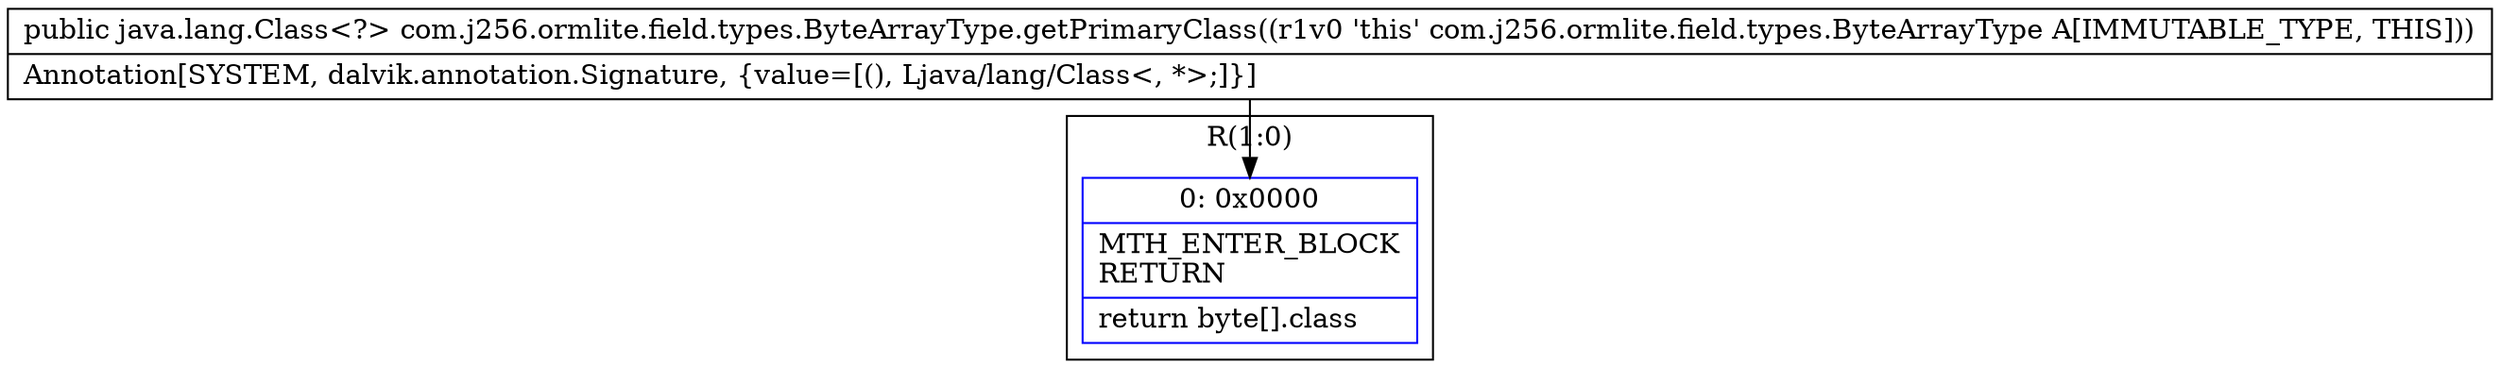 digraph "CFG forcom.j256.ormlite.field.types.ByteArrayType.getPrimaryClass()Ljava\/lang\/Class;" {
subgraph cluster_Region_374159159 {
label = "R(1:0)";
node [shape=record,color=blue];
Node_0 [shape=record,label="{0\:\ 0x0000|MTH_ENTER_BLOCK\lRETURN\l|return byte[].class\l}"];
}
MethodNode[shape=record,label="{public java.lang.Class\<?\> com.j256.ormlite.field.types.ByteArrayType.getPrimaryClass((r1v0 'this' com.j256.ormlite.field.types.ByteArrayType A[IMMUTABLE_TYPE, THIS]))  | Annotation[SYSTEM, dalvik.annotation.Signature, \{value=[(), Ljava\/lang\/Class\<, *\>;]\}]\l}"];
MethodNode -> Node_0;
}

